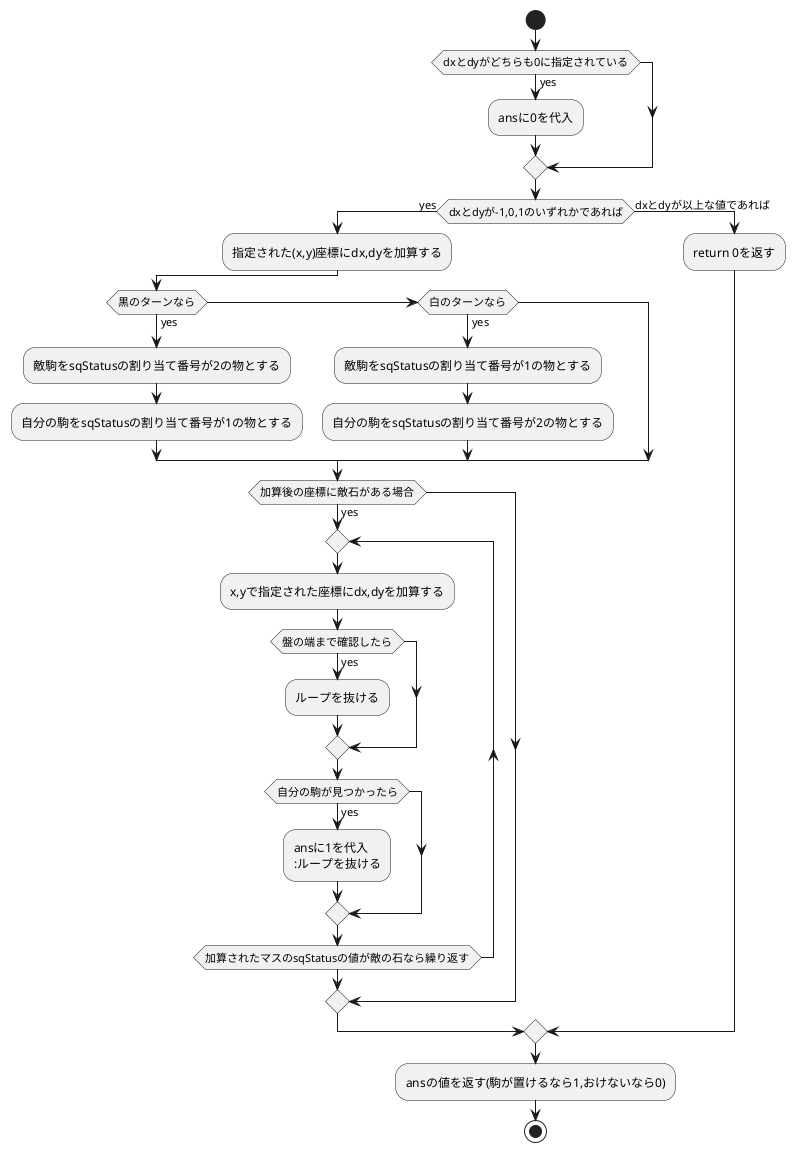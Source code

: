 @startuml
start
if (dxとdyがどちらも0に指定されている)then (yes)
    :ansに0を代入;
endif
if (dxとdyが-1,0,1のいずれかであれば)then (yes)
    :指定された(x,y)座標にdx,dyを加算する;
    if(黒のターンなら)then (yes)
        :敵駒をsqStatusの割り当て番号が2の物とする;
        :自分の駒をsqStatusの割り当て番号が1の物とする;
    elseif(白のターンなら)then (yes)
        :敵駒をsqStatusの割り当て番号が1の物とする;
        :自分の駒をsqStatusの割り当て番号が2の物とする;
    endif
    if(加算後の座標に敵石がある場合)then (yes)
        repeat
            :x,yで指定された座標にdx,dyを加算する;
            if(盤の端まで確認したら)then (yes)
                :ループを抜ける;
            endif
            if(自分の駒が見つかったら)then (yes)
                :ansに1を代入
                :ループを抜ける;
            endif
        repeat while (加算されたマスのsqStatusの値が敵の石なら繰り返す)
    endif
else (dxとdyが以上な値であれば)
    :return 0を返す;
endif
:ansの値を返す(駒が置けるなら1,おけないなら0);

stop
@enduml